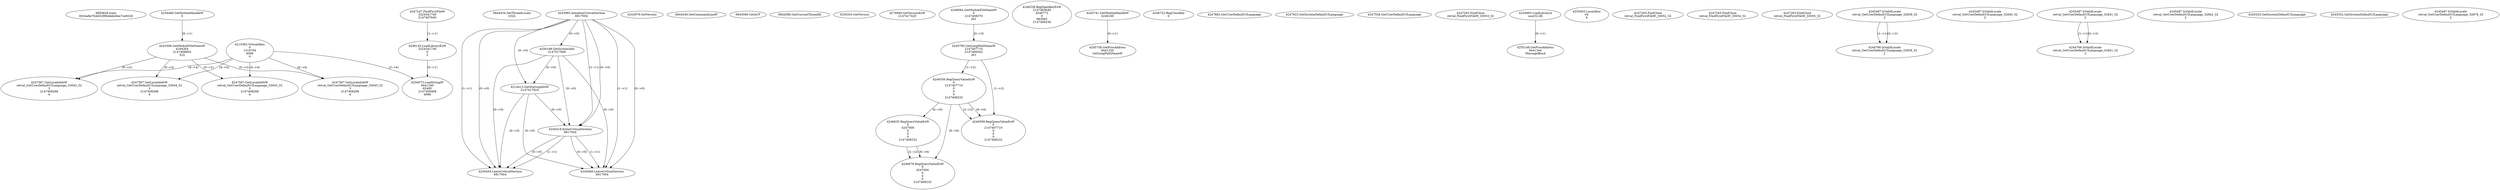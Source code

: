 // Global SCDG with merge call
digraph {
	0 [label="6850628.main
0024a8a7fcdd32f0fedebe0ee7ce9226"]
	1 [label="4254480.GetModuleHandleW
0"]
	2 [label="6844434.SetThreadLocale
1024"]
	3 [label="4243965.InitializeCriticalSection
6917004"]
	4 [label="4243979.GetVersion
"]
	5 [label="4250188.GetSystemInfo
2147417660"]
	3 -> 5 [label="(0-->0)"]
	6 [label="6844540.GetCommandLineW
"]
	7 [label="4214413.GetStartupInfoW
2147417624"]
	3 -> 7 [label="(0-->0)"]
	5 -> 7 [label="(0-->0)"]
	8 [label="6844560.GetACP
"]
	9 [label="6844580.GetCurrentThreadId
"]
	10 [label="4250204.GetVersion
"]
	11 [label="4276690.GetVersionExW
2147417420"]
	12 [label="4243306.GetModuleFileNameW
4194304
2147408904
522"]
	1 -> 12 [label="(0-->1)"]
	13 [label="4248064.GetModuleFileNameW
0
2147408370
261"]
	14 [label="4215383.VirtualAlloc
0
1310704
4096
4"]
	15 [label="4246338.RegOpenKeyExW
2147483649
4246772
0
983065
2147408236"]
	16 [label="4245741.GetModuleHandleW
4246160"]
	17 [label="4245758.GetProcAddress
9441320
GetLongPathNameW"]
	16 -> 17 [label="(0-->1)"]
	18 [label="4245785.GetLongPathNameW
2147407710
2147406542
261"]
	13 -> 18 [label="(3-->3)"]
	19 [label="4246556.RegQueryValueExW
0
2147407710
0
0
0
2147408232"]
	18 -> 19 [label="(1-->2)"]
	20 [label="4246635.RegQueryValueExW
0
4247000
0
0
0
2147408232"]
	19 -> 20 [label="(6-->6)"]
	21 [label="4246676.RegQueryValueExW
0
4247000
0
0
0
2147408232"]
	20 -> 21 [label="(2-->2)"]
	19 -> 21 [label="(6-->6)"]
	20 -> 21 [label="(6-->6)"]
	22 [label="4246722.RegCloseKey
0"]
	23 [label="4247883.GetUserDefaultUILanguage
"]
	24 [label="4245418.EnterCriticalSection
6917004"]
	3 -> 24 [label="(1-->1)"]
	3 -> 24 [label="(0-->0)"]
	5 -> 24 [label="(0-->0)"]
	7 -> 24 [label="(0-->0)"]
	25 [label="4245454.LeaveCriticalSection
6917004"]
	3 -> 25 [label="(1-->1)"]
	24 -> 25 [label="(1-->1)"]
	3 -> 25 [label="(0-->0)"]
	5 -> 25 [label="(0-->0)"]
	7 -> 25 [label="(0-->0)"]
	24 -> 25 [label="(0-->0)"]
	26 [label="4247923.GetSystemDefaultUILanguage
"]
	27 [label="4247558.GetUserDefaultUILanguage
"]
	28 [label="4247567.GetLocaleInfoW
retval_GetUserDefaultUILanguage_33043_32
3
2147408268
4"]
	12 -> 28 [label="(0-->2)"]
	14 -> 28 [label="(4-->4)"]
	29 [label="4247247.FindFirstFileW
3224341740
2147407640"]
	30 [label="4247263.FindClose
retval_FindFirstFileW_33053_32"]
	31 [label="4248145.LoadLibraryExW
3224341740
0
2"]
	29 -> 31 [label="(1-->1)"]
	32 [label="4250073.LoadStringW
9441340
65485
2147409468
4096"]
	31 -> 32 [label="(0-->1)"]
	14 -> 32 [label="(3-->4)"]
	33 [label="4254893.LoadLibraryA
user32.dll"]
	34 [label="4255003.LocalAlloc
64
8"]
	35 [label="4255148.GetProcAddress
9441344
MessageBoxA"]
	33 -> 35 [label="(0-->1)"]
	36 [label="4247567.GetLocaleInfoW
retval_GetUserDefaultUILanguage_33042_32
3
2147408268
4"]
	12 -> 36 [label="(0-->2)"]
	14 -> 36 [label="(4-->4)"]
	37 [label="4247263.FindClose
retval_FindFirstFileW_33052_32"]
	38 [label="4247567.GetLocaleInfoW
retval_GetUserDefaultUILanguage_33044_32
3
2147408268
4"]
	12 -> 38 [label="(0-->2)"]
	14 -> 38 [label="(4-->4)"]
	39 [label="4247263.FindClose
retval_FindFirstFileW_33054_32"]
	40 [label="4247567.GetLocaleInfoW
retval_GetUserDefaultUILanguage_33045_32
3
2147408268
4"]
	12 -> 40 [label="(0-->2)"]
	14 -> 40 [label="(4-->4)"]
	41 [label="4247263.FindClose
retval_FindFirstFileW_33055_32"]
	42 [label="4246599.RegQueryValueExW
0
2147407710
0
0
0
2147408232"]
	18 -> 42 [label="(1-->2)"]
	19 -> 42 [label="(2-->2)"]
	19 -> 42 [label="(6-->6)"]
	43 [label="4245469.LeaveCriticalSection
6917004"]
	3 -> 43 [label="(1-->1)"]
	24 -> 43 [label="(1-->1)"]
	3 -> 43 [label="(0-->0)"]
	5 -> 43 [label="(0-->0)"]
	7 -> 43 [label="(0-->0)"]
	24 -> 43 [label="(0-->0)"]
	44 [label="4245487.IsValidLocale
retval_GetUserDefaultUILanguage_32839_32
2"]
	45 [label="4245487.IsValidLocale
retval_GetUserDefaultUILanguage_32840_32
2"]
	46 [label="4245487.IsValidLocale
retval_GetUserDefaultUILanguage_32841_32
2"]
	47 [label="4245487.IsValidLocale
retval_GetUserDefaultUILanguage_32842_32
2"]
	48 [label="4244766.IsValidLocale
retval_GetUserDefaultUILanguage_32839_32
2"]
	44 -> 48 [label="(1-->1)"]
	44 -> 48 [label="(2-->2)"]
	49 [label="4245525.GetSystemDefaultUILanguage
"]
	50 [label="4245552.GetSystemDefaultUILanguage
"]
	51 [label="4244766.IsValidLocale
retval_GetUserDefaultUILanguage_32841_32
2"]
	46 -> 51 [label="(1-->1)"]
	46 -> 51 [label="(2-->2)"]
	52 [label="4245487.IsValidLocale
retval_GetUserDefaultUILanguage_32878_32
2"]
}
